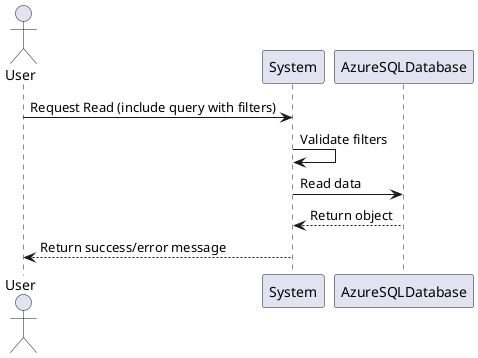 @startuml SSD-Read

actor User
participant System
participant AzureSQLDatabase

User -> System : Request Read (include query with filters)
System -> System : Validate filters
System -> AzureSQLDatabase : Read data
AzureSQLDatabase --> System : Return object
System --> User : Return success/error message

@enduml